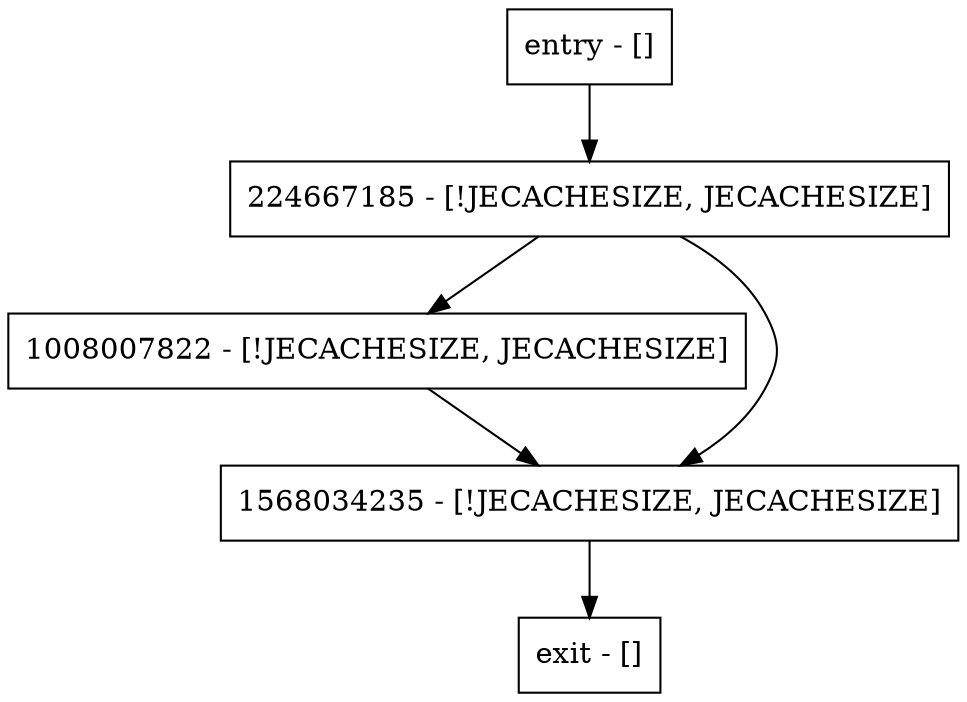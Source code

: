 digraph <init> {
node [shape=record];
entry [label="entry - []"];
exit [label="exit - []"];
1008007822 [label="1008007822 - [!JECACHESIZE, JECACHESIZE]"];
1568034235 [label="1568034235 - [!JECACHESIZE, JECACHESIZE]"];
224667185 [label="224667185 - [!JECACHESIZE, JECACHESIZE]"];
entry;
exit;
entry -> 224667185;
1008007822 -> 1568034235;
1568034235 -> exit;
224667185 -> 1008007822;
224667185 -> 1568034235;
}

